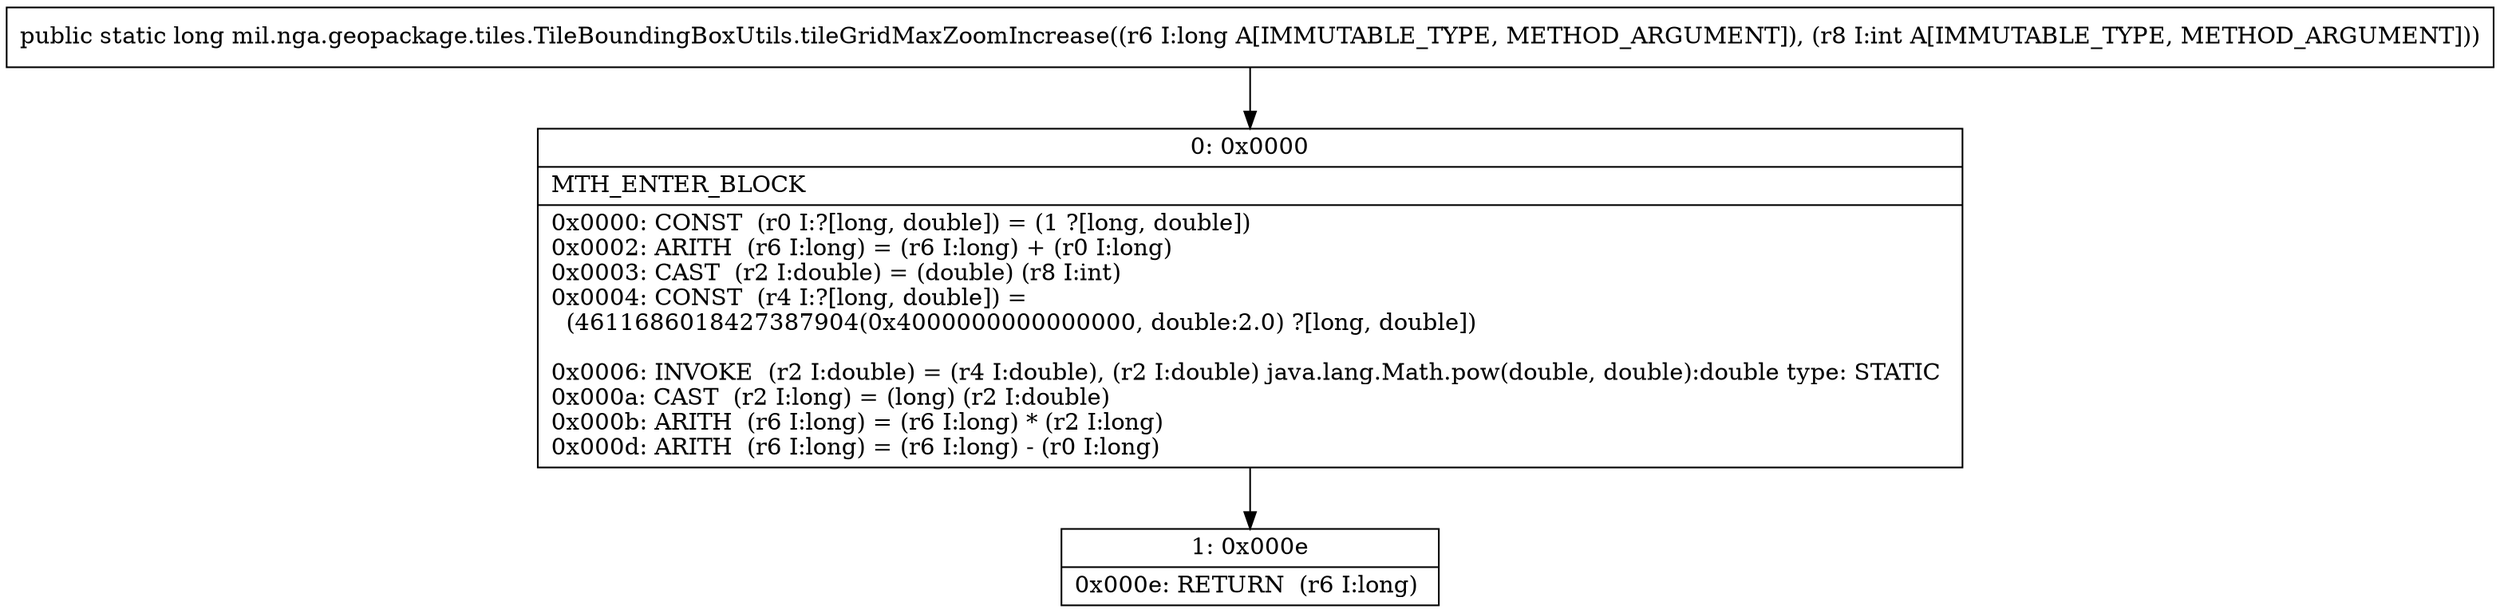 digraph "CFG formil.nga.geopackage.tiles.TileBoundingBoxUtils.tileGridMaxZoomIncrease(JI)J" {
Node_0 [shape=record,label="{0\:\ 0x0000|MTH_ENTER_BLOCK\l|0x0000: CONST  (r0 I:?[long, double]) = (1 ?[long, double]) \l0x0002: ARITH  (r6 I:long) = (r6 I:long) + (r0 I:long) \l0x0003: CAST  (r2 I:double) = (double) (r8 I:int) \l0x0004: CONST  (r4 I:?[long, double]) = \l  (4611686018427387904(0x4000000000000000, double:2.0) ?[long, double])\l \l0x0006: INVOKE  (r2 I:double) = (r4 I:double), (r2 I:double) java.lang.Math.pow(double, double):double type: STATIC \l0x000a: CAST  (r2 I:long) = (long) (r2 I:double) \l0x000b: ARITH  (r6 I:long) = (r6 I:long) * (r2 I:long) \l0x000d: ARITH  (r6 I:long) = (r6 I:long) \- (r0 I:long) \l}"];
Node_1 [shape=record,label="{1\:\ 0x000e|0x000e: RETURN  (r6 I:long) \l}"];
MethodNode[shape=record,label="{public static long mil.nga.geopackage.tiles.TileBoundingBoxUtils.tileGridMaxZoomIncrease((r6 I:long A[IMMUTABLE_TYPE, METHOD_ARGUMENT]), (r8 I:int A[IMMUTABLE_TYPE, METHOD_ARGUMENT])) }"];
MethodNode -> Node_0;
Node_0 -> Node_1;
}

